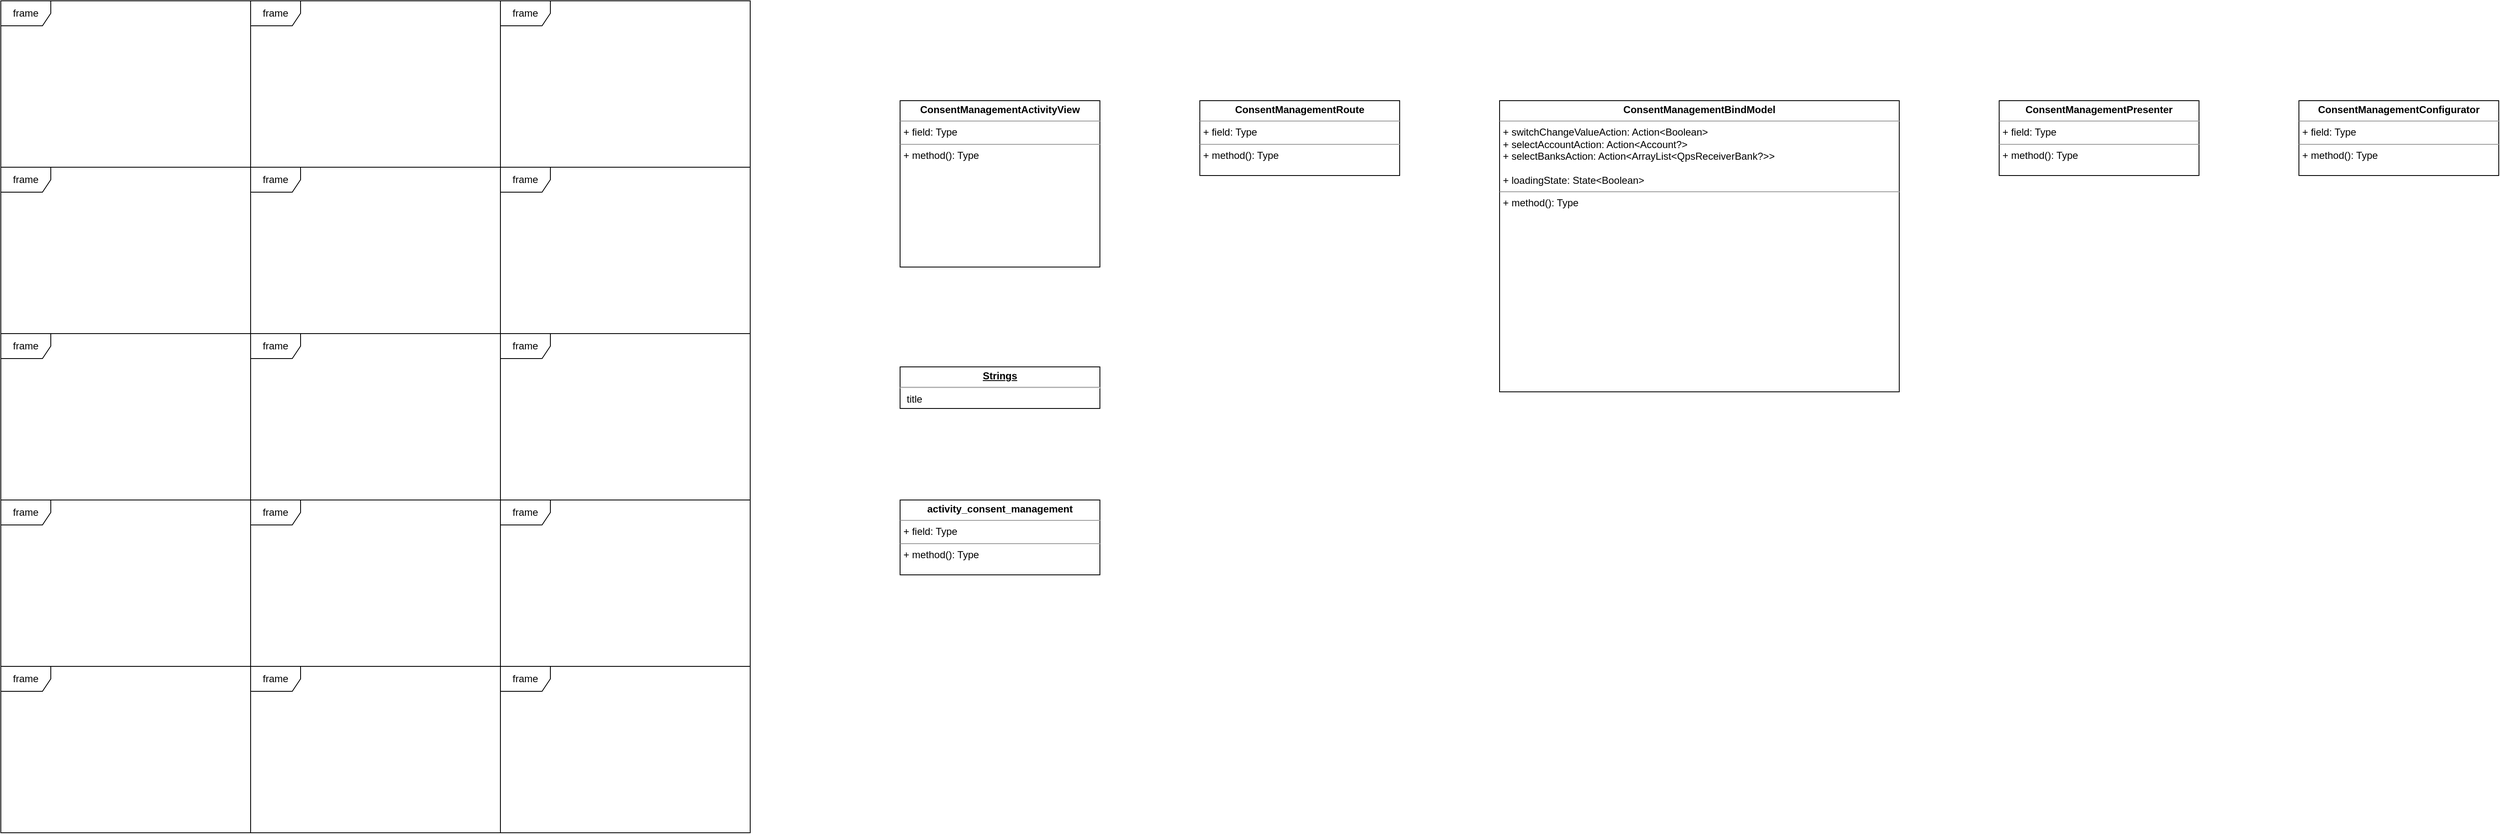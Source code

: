 <mxfile version="15.7.4" type="github">
  <diagram id="hNY8Ot3O8GoAVUrFT_j4" name="Page-1">
    <mxGraphModel dx="677" dy="368" grid="1" gridSize="10" guides="1" tooltips="1" connect="1" arrows="1" fold="1" page="1" pageScale="1" pageWidth="850" pageHeight="1100" math="0" shadow="0">
      <root>
        <mxCell id="0" />
        <mxCell id="1" parent="0" />
        <mxCell id="wGsqCp_JyI2TRbFPw97d-1" value="frame" style="shape=umlFrame;whiteSpace=wrap;html=1;" vertex="1" parent="1">
          <mxGeometry width="300" height="200" as="geometry" />
        </mxCell>
        <mxCell id="wGsqCp_JyI2TRbFPw97d-2" value="frame" style="shape=umlFrame;whiteSpace=wrap;html=1;" vertex="1" parent="1">
          <mxGeometry y="200" width="300" height="200" as="geometry" />
        </mxCell>
        <mxCell id="wGsqCp_JyI2TRbFPw97d-3" value="frame" style="shape=umlFrame;whiteSpace=wrap;html=1;" vertex="1" parent="1">
          <mxGeometry x="300" width="300" height="200" as="geometry" />
        </mxCell>
        <mxCell id="wGsqCp_JyI2TRbFPw97d-4" value="frame" style="shape=umlFrame;whiteSpace=wrap;html=1;" vertex="1" parent="1">
          <mxGeometry x="300" y="200" width="300" height="200" as="geometry" />
        </mxCell>
        <mxCell id="wGsqCp_JyI2TRbFPw97d-5" value="frame" style="shape=umlFrame;whiteSpace=wrap;html=1;" vertex="1" parent="1">
          <mxGeometry y="400" width="300" height="200" as="geometry" />
        </mxCell>
        <mxCell id="wGsqCp_JyI2TRbFPw97d-6" value="frame" style="shape=umlFrame;whiteSpace=wrap;html=1;" vertex="1" parent="1">
          <mxGeometry x="300" y="400" width="300" height="200" as="geometry" />
        </mxCell>
        <mxCell id="wGsqCp_JyI2TRbFPw97d-7" value="frame" style="shape=umlFrame;whiteSpace=wrap;html=1;" vertex="1" parent="1">
          <mxGeometry y="600" width="300" height="200" as="geometry" />
        </mxCell>
        <mxCell id="wGsqCp_JyI2TRbFPw97d-8" value="frame" style="shape=umlFrame;whiteSpace=wrap;html=1;" vertex="1" parent="1">
          <mxGeometry x="300" y="600" width="300" height="200" as="geometry" />
        </mxCell>
        <mxCell id="wGsqCp_JyI2TRbFPw97d-9" value="frame" style="shape=umlFrame;whiteSpace=wrap;html=1;" vertex="1" parent="1">
          <mxGeometry y="800" width="300" height="200" as="geometry" />
        </mxCell>
        <mxCell id="wGsqCp_JyI2TRbFPw97d-10" value="frame" style="shape=umlFrame;whiteSpace=wrap;html=1;" vertex="1" parent="1">
          <mxGeometry x="300" y="800" width="300" height="200" as="geometry" />
        </mxCell>
        <mxCell id="wGsqCp_JyI2TRbFPw97d-11" value="frame" style="shape=umlFrame;whiteSpace=wrap;html=1;" vertex="1" parent="1">
          <mxGeometry x="600" y="200" width="300" height="200" as="geometry" />
        </mxCell>
        <mxCell id="wGsqCp_JyI2TRbFPw97d-12" value="frame" style="shape=umlFrame;whiteSpace=wrap;html=1;" vertex="1" parent="1">
          <mxGeometry x="600" width="300" height="200" as="geometry" />
        </mxCell>
        <mxCell id="wGsqCp_JyI2TRbFPw97d-13" value="frame" style="shape=umlFrame;whiteSpace=wrap;html=1;" vertex="1" parent="1">
          <mxGeometry x="600" y="400" width="300" height="200" as="geometry" />
        </mxCell>
        <mxCell id="wGsqCp_JyI2TRbFPw97d-14" value="frame" style="shape=umlFrame;whiteSpace=wrap;html=1;" vertex="1" parent="1">
          <mxGeometry x="600" y="600" width="300" height="200" as="geometry" />
        </mxCell>
        <mxCell id="wGsqCp_JyI2TRbFPw97d-15" value="frame" style="shape=umlFrame;whiteSpace=wrap;html=1;" vertex="1" parent="1">
          <mxGeometry x="600" y="800" width="300" height="200" as="geometry" />
        </mxCell>
        <mxCell id="wGsqCp_JyI2TRbFPw97d-16" value="&lt;p style=&quot;margin: 0px ; margin-top: 4px ; text-align: center&quot;&gt;&lt;b&gt;ConsentManagementActivityView&lt;/b&gt;&lt;/p&gt;&lt;hr size=&quot;1&quot;&gt;&lt;p style=&quot;margin: 0px ; margin-left: 4px&quot;&gt;+ field: Type&lt;/p&gt;&lt;hr size=&quot;1&quot;&gt;&lt;p style=&quot;margin: 0px ; margin-left: 4px&quot;&gt;+ method(): Type&lt;/p&gt;" style="verticalAlign=top;align=left;overflow=fill;fontSize=12;fontFamily=Helvetica;html=1;" vertex="1" parent="1">
          <mxGeometry x="1080" y="120" width="240" height="200" as="geometry" />
        </mxCell>
        <mxCell id="wGsqCp_JyI2TRbFPw97d-17" value="&lt;p style=&quot;margin: 0px ; margin-top: 4px ; text-align: center&quot;&gt;&lt;b&gt;ConsentManagementRoute&lt;/b&gt;&lt;/p&gt;&lt;hr size=&quot;1&quot;&gt;&lt;p style=&quot;margin: 0px ; margin-left: 4px&quot;&gt;+ field: Type&lt;/p&gt;&lt;hr size=&quot;1&quot;&gt;&lt;p style=&quot;margin: 0px ; margin-left: 4px&quot;&gt;+ method(): Type&lt;/p&gt;" style="verticalAlign=top;align=left;overflow=fill;fontSize=12;fontFamily=Helvetica;html=1;" vertex="1" parent="1">
          <mxGeometry x="1440" y="120" width="240" height="90" as="geometry" />
        </mxCell>
        <mxCell id="wGsqCp_JyI2TRbFPw97d-18" value="&lt;p style=&quot;margin: 0px ; margin-top: 4px ; text-align: center&quot;&gt;&lt;b&gt;ConsentManagementBindModel&lt;/b&gt;&lt;/p&gt;&lt;hr size=&quot;1&quot;&gt;&lt;p style=&quot;margin: 0px ; margin-left: 4px&quot;&gt;+ switchChangeValueAction: Action&amp;lt;Boolean&amp;gt;&lt;/p&gt;&lt;p style=&quot;margin: 0px ; margin-left: 4px&quot;&gt;+ selectAccountAction: Action&amp;lt;Account?&amp;gt;&lt;/p&gt;&lt;p style=&quot;margin: 0px ; margin-left: 4px&quot;&gt;+ selectBanksAction: Action&amp;lt;ArrayList&amp;lt;QpsReceiverBank?&amp;gt;&amp;gt;&lt;br&gt;&lt;/p&gt;&lt;p style=&quot;margin: 0px ; margin-left: 4px&quot;&gt;&lt;br&gt;&lt;/p&gt;&lt;p style=&quot;margin: 0px ; margin-left: 4px&quot;&gt;+ loadingState: State&amp;lt;Boolean&amp;gt;&lt;br&gt;&lt;/p&gt;&lt;hr size=&quot;1&quot;&gt;&lt;p style=&quot;margin: 0px ; margin-left: 4px&quot;&gt;+ method(): Type&lt;/p&gt;" style="verticalAlign=top;align=left;overflow=fill;fontSize=12;fontFamily=Helvetica;html=1;" vertex="1" parent="1">
          <mxGeometry x="1800" y="120" width="480" height="350" as="geometry" />
        </mxCell>
        <mxCell id="wGsqCp_JyI2TRbFPw97d-19" value="&lt;p style=&quot;margin: 0px ; margin-top: 4px ; text-align: center&quot;&gt;&lt;b&gt;ConsentManagementPresenter&lt;/b&gt;&lt;/p&gt;&lt;hr size=&quot;1&quot;&gt;&lt;p style=&quot;margin: 0px ; margin-left: 4px&quot;&gt;+ field: Type&lt;/p&gt;&lt;hr size=&quot;1&quot;&gt;&lt;p style=&quot;margin: 0px ; margin-left: 4px&quot;&gt;+ method(): Type&lt;/p&gt;" style="verticalAlign=top;align=left;overflow=fill;fontSize=12;fontFamily=Helvetica;html=1;" vertex="1" parent="1">
          <mxGeometry x="2400" y="120" width="240" height="90" as="geometry" />
        </mxCell>
        <mxCell id="wGsqCp_JyI2TRbFPw97d-20" value="&lt;p style=&quot;margin: 0px ; margin-top: 4px ; text-align: center&quot;&gt;&lt;b&gt;ConsentManagementConfigurator&lt;/b&gt;&lt;/p&gt;&lt;hr size=&quot;1&quot;&gt;&lt;p style=&quot;margin: 0px ; margin-left: 4px&quot;&gt;+ field: Type&lt;/p&gt;&lt;hr size=&quot;1&quot;&gt;&lt;p style=&quot;margin: 0px ; margin-left: 4px&quot;&gt;+ method(): Type&lt;/p&gt;" style="verticalAlign=top;align=left;overflow=fill;fontSize=12;fontFamily=Helvetica;html=1;" vertex="1" parent="1">
          <mxGeometry x="2760" y="120" width="240" height="90" as="geometry" />
        </mxCell>
        <mxCell id="wGsqCp_JyI2TRbFPw97d-21" value="&lt;p style=&quot;margin: 0px ; margin-top: 4px ; text-align: center ; text-decoration: underline&quot;&gt;&lt;b&gt;Strings&lt;/b&gt;&lt;/p&gt;&lt;hr&gt;&lt;p style=&quot;margin: 0px ; margin-left: 8px&quot;&gt;title&lt;/p&gt;" style="verticalAlign=top;align=left;overflow=fill;fontSize=12;fontFamily=Helvetica;html=1;" vertex="1" parent="1">
          <mxGeometry x="1080" y="440" width="240" height="50" as="geometry" />
        </mxCell>
        <mxCell id="wGsqCp_JyI2TRbFPw97d-22" value="&lt;p style=&quot;margin: 0px ; margin-top: 4px ; text-align: center&quot;&gt;&lt;b&gt;activity_consent_management&lt;/b&gt;&lt;/p&gt;&lt;hr size=&quot;1&quot;&gt;&lt;p style=&quot;margin: 0px ; margin-left: 4px&quot;&gt;+ field: Type&lt;/p&gt;&lt;hr size=&quot;1&quot;&gt;&lt;p style=&quot;margin: 0px ; margin-left: 4px&quot;&gt;+ method(): Type&lt;/p&gt;" style="verticalAlign=top;align=left;overflow=fill;fontSize=12;fontFamily=Helvetica;html=1;" vertex="1" parent="1">
          <mxGeometry x="1080" y="600" width="240" height="90" as="geometry" />
        </mxCell>
      </root>
    </mxGraphModel>
  </diagram>
</mxfile>

